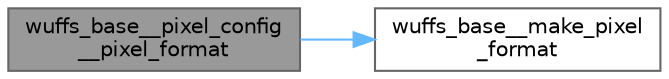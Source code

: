 digraph "wuffs_base__pixel_config__pixel_format"
{
 // LATEX_PDF_SIZE
  bgcolor="transparent";
  edge [fontname=Helvetica,fontsize=10,labelfontname=Helvetica,labelfontsize=10];
  node [fontname=Helvetica,fontsize=10,shape=box,height=0.2,width=0.4];
  rankdir="LR";
  Node1 [id="Node000001",label="wuffs_base__pixel_config\l__pixel_format",height=0.2,width=0.4,color="gray40", fillcolor="grey60", style="filled", fontcolor="black",tooltip=" "];
  Node1 -> Node2 [id="edge1_Node000001_Node000002",color="steelblue1",style="solid",tooltip=" "];
  Node2 [id="Node000002",label="wuffs_base__make_pixel\l_format",height=0.2,width=0.4,color="grey40", fillcolor="white", style="filled",URL="$wuffs-v0_83_8c.html#a7e5e2dadf6c7e035245aedf1d91ebedc",tooltip=" "];
}
